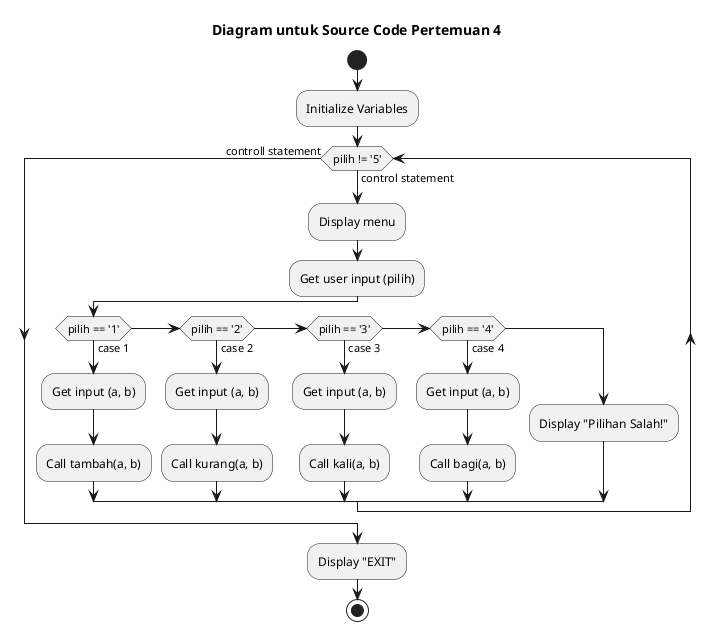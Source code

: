 @startuml Pert5
title Diagram untuk Source Code Pertemuan 4
start
:Initialize Variables;
while (pilih != '5') is (control statement)
    :Display menu;
    :Get user input (pilih);
    if (pilih == '1') then (case 1)
        :Get input (a, b);
        :Call tambah(a, b);
    else if (pilih == '2') then (case 2)
        :Get input (a, b);
        :Call kurang(a, b);
    else if (pilih == '3') then (case 3)
        :Get input (a, b);
        :Call kali(a, b);
    else if (pilih == '4') then (case 4)
        :Get input (a, b);
        :Call bagi(a, b);
    else
        :Display "Pilihan Salah!";
    endif
endwhile (controll statement)
:Display "EXIT";
stop

@enduml
.